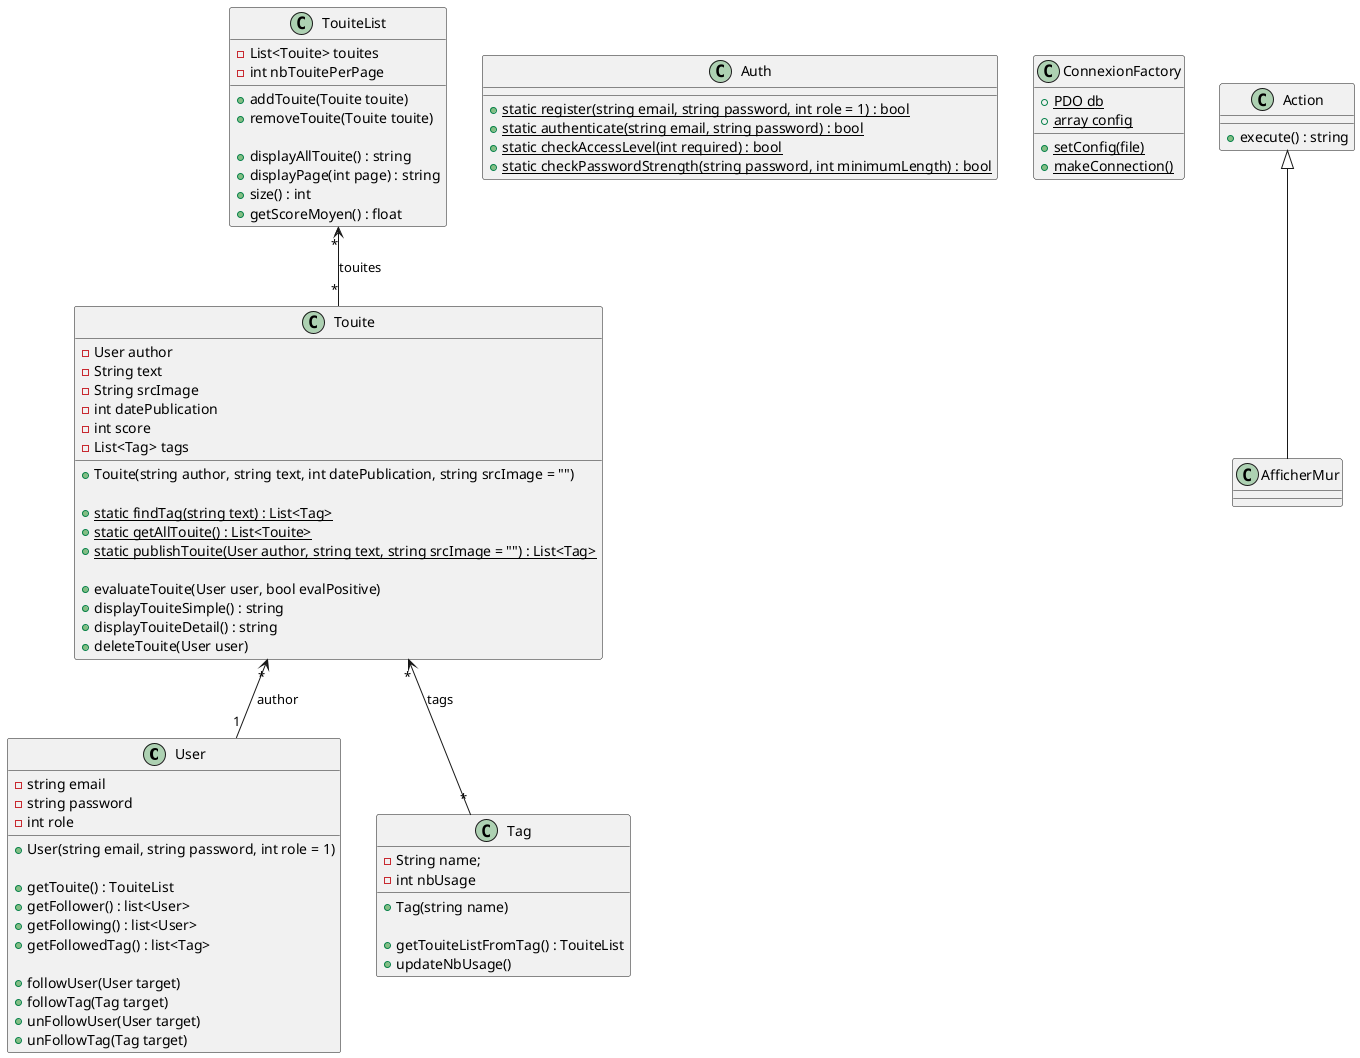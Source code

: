 @startuml

class User {
  -string email
  -string password
  -int role
  
  +User(string email, string password, int role = 1)
  
  +getTouite() : TouiteList
  +getFollower() : list<User>
  +getFollowing() : list<User>
  +getFollowedTag() : list<Tag>
  
  +followUser(User target)
  +followTag(Tag target)
  +unFollowUser(User target)
  +unFollowTag(Tag target)
}

class Touite {
  -User author
  -String text
  -String srcImage
  -int datePublication
  -int score
  -List<Tag> tags
  
  +Touite(string author, string text, int datePublication, string srcImage = "")
  
  +{static}static findTag(string text) : List<Tag>
  +{static}static getAllTouite() : List<Touite>
  +{static}static publishTouite(User author, string text, string srcImage = "") : List<Tag>
  
  +evaluateTouite(User user, bool evalPositive)
  +displayTouiteSimple() : string
  +displayTouiteDetail() : string
  +deleteTouite(User user)
}

Touite "*" <-- "1" User : author
Touite "*" <-- "*" Tag : tags

class Tag {
  -String name;
  -int nbUsage
  
  +Tag(string name)
  
  +getTouiteListFromTag() : TouiteList
  +updateNbUsage()
}

class TouiteList {
  -List<Touite> touites
  -int nbTouitePerPage
  
  +addTouite(Touite touite)
  +removeTouite(Touite touite)
  
  +displayAllTouite() : string
  +displayPage(int page) : string
  +size() : int
  +getScoreMoyen() : float
}

TouiteList "*" <-- "*" Touite : touites

class Auth {
  +{static}static register(string email, string password, int role = 1) : bool
  +{static}static authenticate(string email, string password) : bool
  +{static}static checkAccessLevel(int required) : bool
  +{static}static checkPasswordStrength(string password, int minimumLength) : bool
}

class ConnexionFactory {
  +{static} PDO db
  +{static} array config
  
  +{static} setConfig(file)
  +{static} makeConnection()
}

class Action {
  +execute() : string
}

class AfficherMur extends Action{

}

@enduml